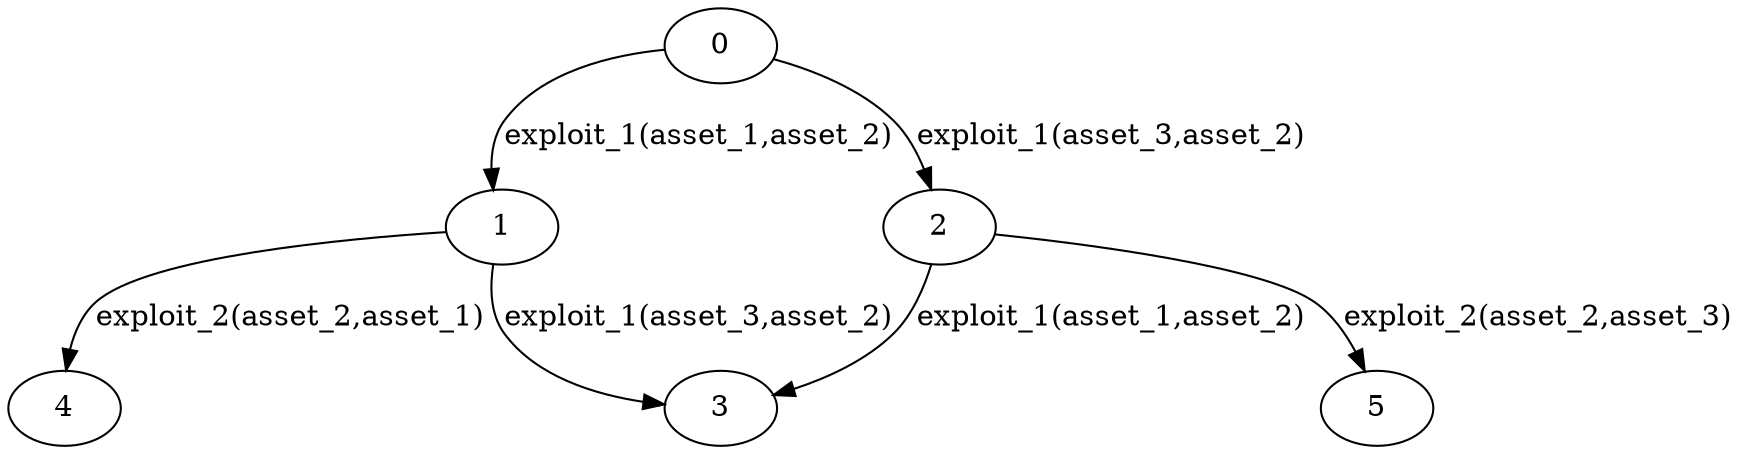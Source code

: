 digraph G {
"(frozenset(['asset_2', 'asset_3', 'asset_1']), frozenset([('quality', 'asset_2', 'quality_1', 'value_2'), ('quality', 'asset_3', 'quality_1', 'value_1'), ('topology', 'asset_2', 'asset_3', 'topology_1', True), ('quality', 'asset_1', 'quality_1', 'value_1'), ('topology', 'asset_2', 'asset_1', 'topology_1', True)]))" [label=3];
"(frozenset(['asset_2', 'asset_3', 'asset_1']), frozenset([('topology', 'asset_1', 'asset_2', 'topology_1'), ('quality', 'asset_2', 'quality_1', 'value_2'), ('quality', 'asset_3', 'quality_1', 'value_1'), ('topology', 'asset_3', 'asset_2', 'topology_1'), ('quality', 'asset_1', 'quality_1', 'value_1')]))" [label=0];
"(frozenset(['asset_2', 'asset_3', 'asset_1']), frozenset([('quality', 'asset_2', 'quality_1', 'value_2'), ('topology', 'asset_2', 'asset_1', 'topology_1', True), ('quality', 'asset_3', 'quality_1', 'value_1'), ('quality', 'asset_1', 'quality_1', 'value_2'), ('topology', 'asset_3', 'asset_2', 'topology_1', True)]))" [label=4];
"(frozenset(['asset_2', 'asset_3', 'asset_1']), frozenset([('quality', 'asset_2', 'quality_1', 'value_2'), ('topology', 'asset_2', 'asset_1', 'topology_1', True), ('quality', 'asset_3', 'quality_1', 'value_1'), ('quality', 'asset_1', 'quality_1', 'value_1'), ('topology', 'asset_3', 'asset_2', 'topology_1', True)]))" [label=1];
"(frozenset(['asset_2', 'asset_3', 'asset_1']), frozenset([('topology', 'asset_1', 'asset_2', 'topology_1', True), ('quality', 'asset_2', 'quality_1', 'value_2'), ('topology', 'asset_2', 'asset_3', 'topology_1', True), ('quality', 'asset_1', 'quality_1', 'value_1'), ('quality', 'asset_3', 'quality_1', 'value_2')]))" [label=5];
"(frozenset(['asset_2', 'asset_3', 'asset_1']), frozenset([('topology', 'asset_1', 'asset_2', 'topology_1', True), ('quality', 'asset_2', 'quality_1', 'value_2'), ('quality', 'asset_3', 'quality_1', 'value_1'), ('topology', 'asset_2', 'asset_3', 'topology_1', True), ('quality', 'asset_1', 'quality_1', 'value_1')]))" [label=2];
"(frozenset(['asset_2', 'asset_3', 'asset_1']), frozenset([('topology', 'asset_1', 'asset_2', 'topology_1'), ('quality', 'asset_2', 'quality_1', 'value_2'), ('quality', 'asset_3', 'quality_1', 'value_1'), ('topology', 'asset_3', 'asset_2', 'topology_1'), ('quality', 'asset_1', 'quality_1', 'value_1')]))" -> "(frozenset(['asset_2', 'asset_3', 'asset_1']), frozenset([('quality', 'asset_2', 'quality_1', 'value_2'), ('topology', 'asset_2', 'asset_1', 'topology_1', True), ('quality', 'asset_3', 'quality_1', 'value_1'), ('quality', 'asset_1', 'quality_1', 'value_1'), ('topology', 'asset_3', 'asset_2', 'topology_1', True)]))"  [key=0, label="exploit_1(asset_1,asset_2)"];
"(frozenset(['asset_2', 'asset_3', 'asset_1']), frozenset([('topology', 'asset_1', 'asset_2', 'topology_1'), ('quality', 'asset_2', 'quality_1', 'value_2'), ('quality', 'asset_3', 'quality_1', 'value_1'), ('topology', 'asset_3', 'asset_2', 'topology_1'), ('quality', 'asset_1', 'quality_1', 'value_1')]))" -> "(frozenset(['asset_2', 'asset_3', 'asset_1']), frozenset([('topology', 'asset_1', 'asset_2', 'topology_1', True), ('quality', 'asset_2', 'quality_1', 'value_2'), ('quality', 'asset_3', 'quality_1', 'value_1'), ('topology', 'asset_2', 'asset_3', 'topology_1', True), ('quality', 'asset_1', 'quality_1', 'value_1')]))"  [key=0, label="exploit_1(asset_3,asset_2)"];
"(frozenset(['asset_2', 'asset_3', 'asset_1']), frozenset([('quality', 'asset_2', 'quality_1', 'value_2'), ('topology', 'asset_2', 'asset_1', 'topology_1', True), ('quality', 'asset_3', 'quality_1', 'value_1'), ('quality', 'asset_1', 'quality_1', 'value_1'), ('topology', 'asset_3', 'asset_2', 'topology_1', True)]))" -> "(frozenset(['asset_2', 'asset_3', 'asset_1']), frozenset([('quality', 'asset_2', 'quality_1', 'value_2'), ('quality', 'asset_3', 'quality_1', 'value_1'), ('topology', 'asset_2', 'asset_3', 'topology_1', True), ('quality', 'asset_1', 'quality_1', 'value_1'), ('topology', 'asset_2', 'asset_1', 'topology_1', True)]))"  [key=0, label="exploit_1(asset_3,asset_2)"];
"(frozenset(['asset_2', 'asset_3', 'asset_1']), frozenset([('quality', 'asset_2', 'quality_1', 'value_2'), ('topology', 'asset_2', 'asset_1', 'topology_1', True), ('quality', 'asset_3', 'quality_1', 'value_1'), ('quality', 'asset_1', 'quality_1', 'value_1'), ('topology', 'asset_3', 'asset_2', 'topology_1', True)]))" -> "(frozenset(['asset_2', 'asset_3', 'asset_1']), frozenset([('quality', 'asset_2', 'quality_1', 'value_2'), ('topology', 'asset_2', 'asset_1', 'topology_1', True), ('quality', 'asset_3', 'quality_1', 'value_1'), ('quality', 'asset_1', 'quality_1', 'value_2'), ('topology', 'asset_3', 'asset_2', 'topology_1', True)]))"  [key=0, label="exploit_2(asset_2,asset_1)"];
"(frozenset(['asset_2', 'asset_3', 'asset_1']), frozenset([('topology', 'asset_1', 'asset_2', 'topology_1', True), ('quality', 'asset_2', 'quality_1', 'value_2'), ('quality', 'asset_3', 'quality_1', 'value_1'), ('topology', 'asset_2', 'asset_3', 'topology_1', True), ('quality', 'asset_1', 'quality_1', 'value_1')]))" -> "(frozenset(['asset_2', 'asset_3', 'asset_1']), frozenset([('quality', 'asset_2', 'quality_1', 'value_2'), ('quality', 'asset_3', 'quality_1', 'value_1'), ('topology', 'asset_2', 'asset_3', 'topology_1', True), ('quality', 'asset_1', 'quality_1', 'value_1'), ('topology', 'asset_2', 'asset_1', 'topology_1', True)]))"  [key=0, label="exploit_1(asset_1,asset_2)"];
"(frozenset(['asset_2', 'asset_3', 'asset_1']), frozenset([('topology', 'asset_1', 'asset_2', 'topology_1', True), ('quality', 'asset_2', 'quality_1', 'value_2'), ('quality', 'asset_3', 'quality_1', 'value_1'), ('topology', 'asset_2', 'asset_3', 'topology_1', True), ('quality', 'asset_1', 'quality_1', 'value_1')]))" -> "(frozenset(['asset_2', 'asset_3', 'asset_1']), frozenset([('topology', 'asset_1', 'asset_2', 'topology_1', True), ('quality', 'asset_2', 'quality_1', 'value_2'), ('topology', 'asset_2', 'asset_3', 'topology_1', True), ('quality', 'asset_1', 'quality_1', 'value_1'), ('quality', 'asset_3', 'quality_1', 'value_2')]))"  [key=0, label="exploit_2(asset_2,asset_3)"];
}

